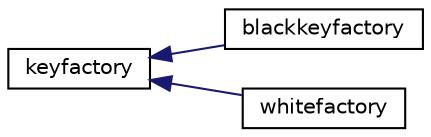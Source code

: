 digraph "Graphical Class Hierarchy"
{
 // LATEX_PDF_SIZE
  edge [fontname="Helvetica",fontsize="10",labelfontname="Helvetica",labelfontsize="10"];
  node [fontname="Helvetica",fontsize="10",shape=record];
  rankdir="LR";
  Node0 [label="keyfactory",height=0.2,width=0.4,color="black", fillcolor="white", style="filled",URL="$classkeyfactory.html",tooltip=" "];
  Node0 -> Node1 [dir="back",color="midnightblue",fontsize="10",style="solid",fontname="Helvetica"];
  Node1 [label="blackkeyfactory",height=0.2,width=0.4,color="black", fillcolor="white", style="filled",URL="$classblackkeyfactory.html",tooltip=" "];
  Node0 -> Node2 [dir="back",color="midnightblue",fontsize="10",style="solid",fontname="Helvetica"];
  Node2 [label="whitefactory",height=0.2,width=0.4,color="black", fillcolor="white", style="filled",URL="$classwhitefactory.html",tooltip=" "];
}
